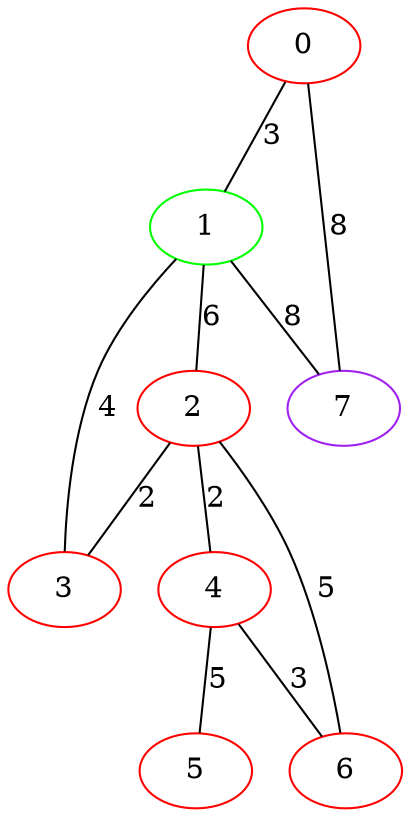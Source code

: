 graph "" {
0 [color=red, weight=1];
1 [color=green, weight=2];
2 [color=red, weight=1];
3 [color=red, weight=1];
4 [color=red, weight=1];
5 [color=red, weight=1];
6 [color=red, weight=1];
7 [color=purple, weight=4];
0 -- 1  [key=0, label=3];
0 -- 7  [key=0, label=8];
1 -- 2  [key=0, label=6];
1 -- 3  [key=0, label=4];
1 -- 7  [key=0, label=8];
2 -- 3  [key=0, label=2];
2 -- 4  [key=0, label=2];
2 -- 6  [key=0, label=5];
4 -- 5  [key=0, label=5];
4 -- 6  [key=0, label=3];
}

